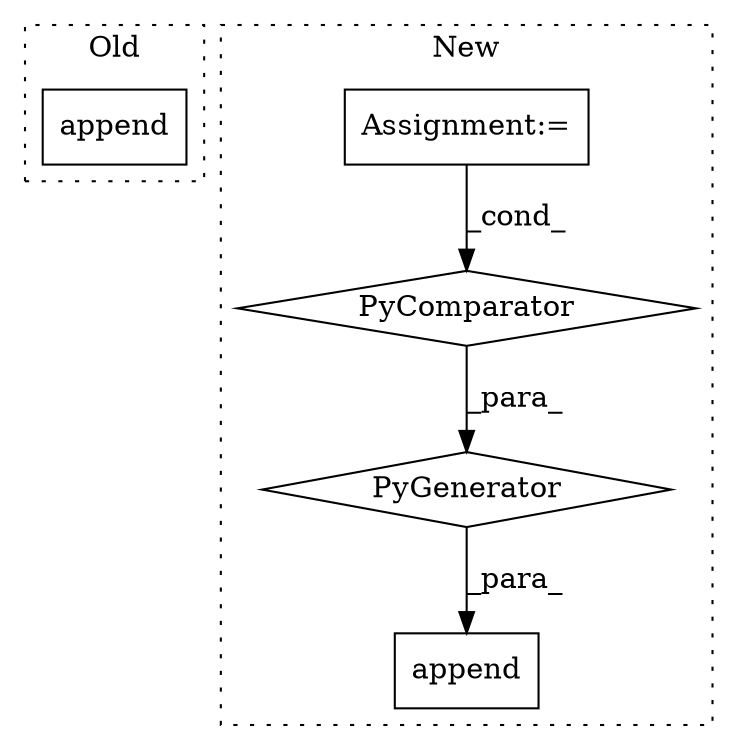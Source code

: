 digraph G {
subgraph cluster0 {
1 [label="append" a="32" s="8871,8879" l="7,1" shape="box"];
label = "Old";
style="dotted";
}
subgraph cluster1 {
2 [label="PyGenerator" a="107" s="8489" l="179" shape="diamond"];
3 [label="PyComparator" a="113" s="8614" l="48" shape="diamond"];
4 [label="Assignment:=" a="7" s="8614" l="48" shape="box"];
5 [label="append" a="32" s="8401,8665" l="7,1" shape="box"];
label = "New";
style="dotted";
}
2 -> 5 [label="_para_"];
3 -> 2 [label="_para_"];
4 -> 3 [label="_cond_"];
}
